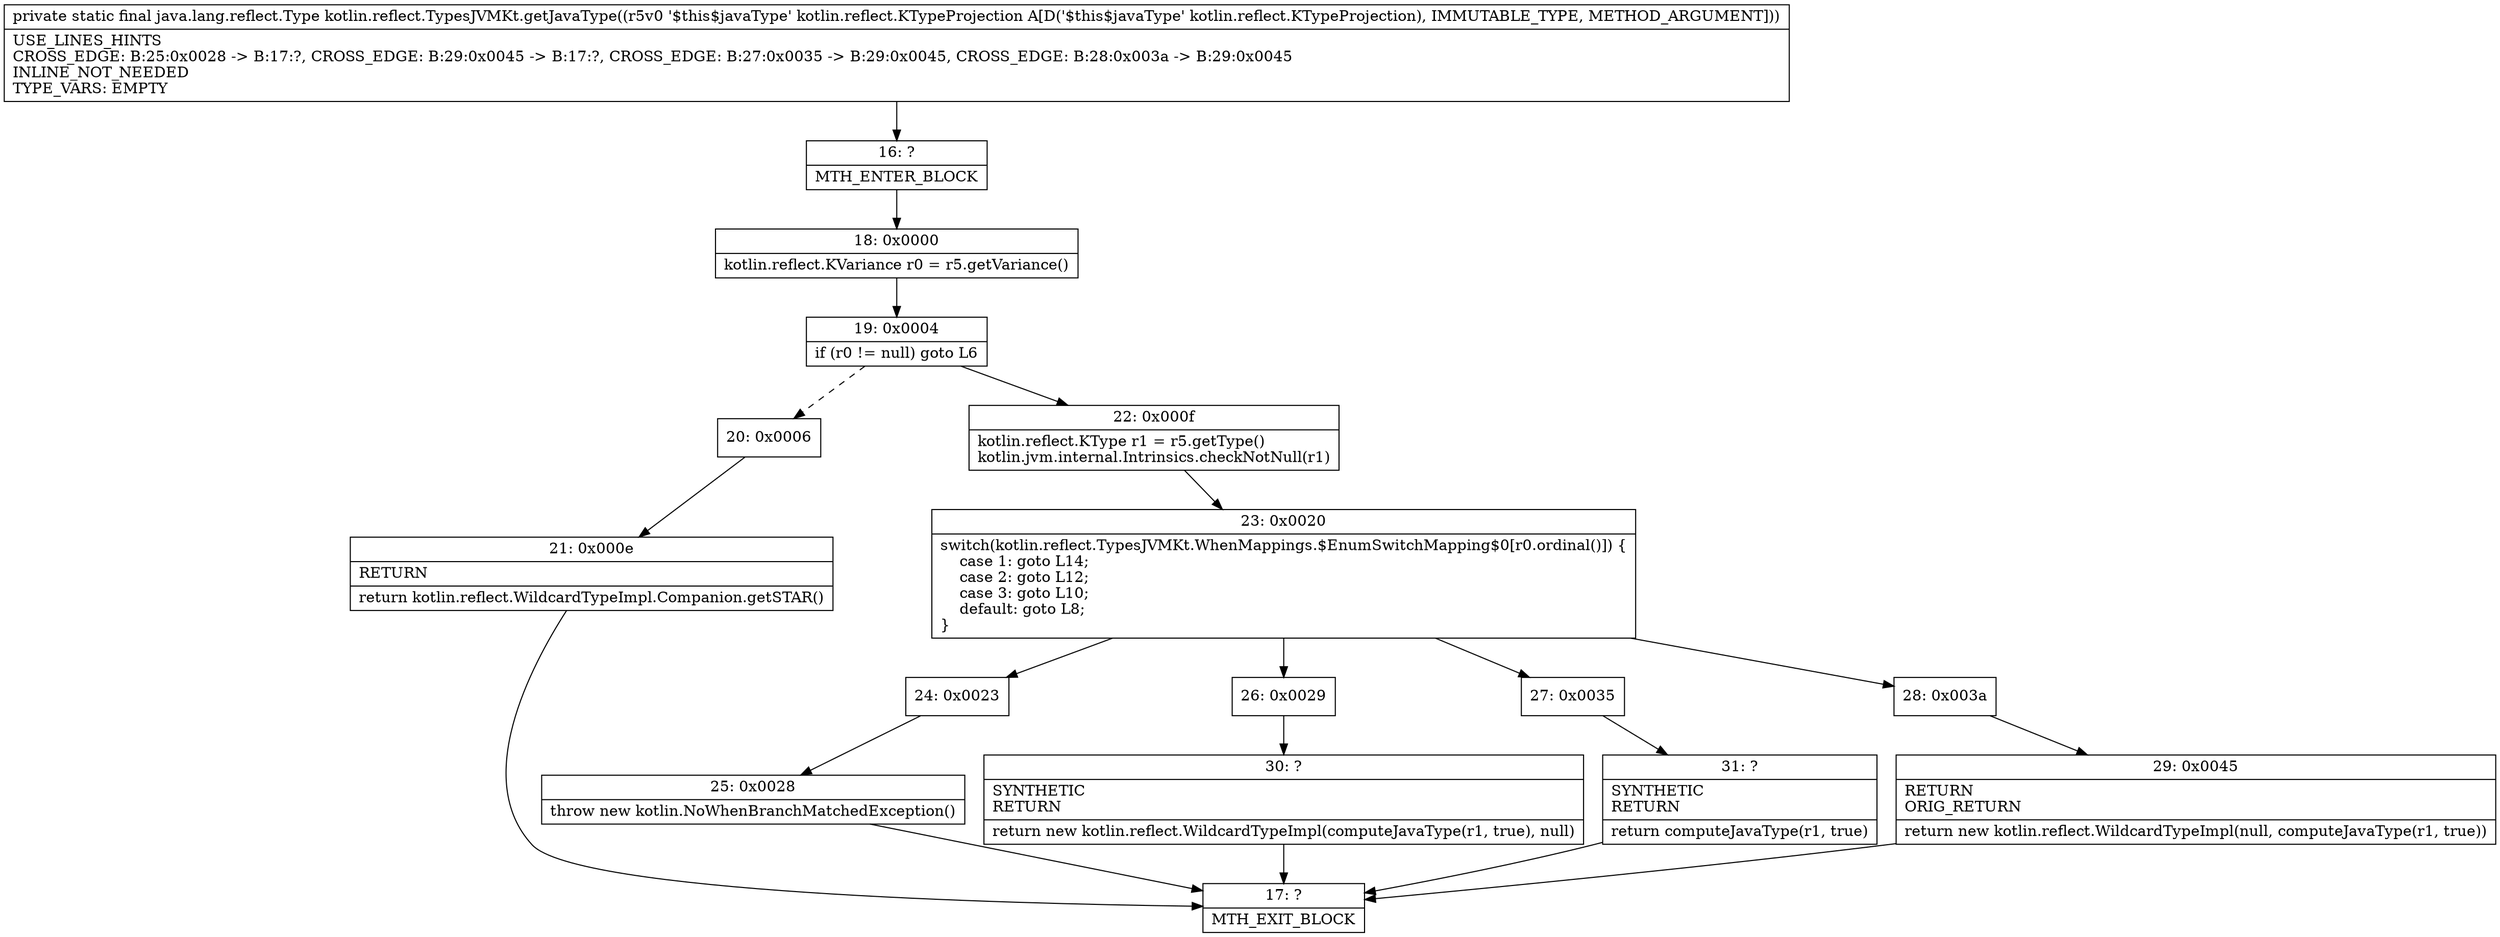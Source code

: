 digraph "CFG forkotlin.reflect.TypesJVMKt.getJavaType(Lkotlin\/reflect\/KTypeProjection;)Ljava\/lang\/reflect\/Type;" {
Node_16 [shape=record,label="{16\:\ ?|MTH_ENTER_BLOCK\l}"];
Node_18 [shape=record,label="{18\:\ 0x0000|kotlin.reflect.KVariance r0 = r5.getVariance()\l}"];
Node_19 [shape=record,label="{19\:\ 0x0004|if (r0 != null) goto L6\l}"];
Node_20 [shape=record,label="{20\:\ 0x0006}"];
Node_21 [shape=record,label="{21\:\ 0x000e|RETURN\l|return kotlin.reflect.WildcardTypeImpl.Companion.getSTAR()\l}"];
Node_17 [shape=record,label="{17\:\ ?|MTH_EXIT_BLOCK\l}"];
Node_22 [shape=record,label="{22\:\ 0x000f|kotlin.reflect.KType r1 = r5.getType()\lkotlin.jvm.internal.Intrinsics.checkNotNull(r1)\l}"];
Node_23 [shape=record,label="{23\:\ 0x0020|switch(kotlin.reflect.TypesJVMKt.WhenMappings.$EnumSwitchMapping$0[r0.ordinal()]) \{\l    case 1: goto L14;\l    case 2: goto L12;\l    case 3: goto L10;\l    default: goto L8;\l\}\l}"];
Node_24 [shape=record,label="{24\:\ 0x0023}"];
Node_25 [shape=record,label="{25\:\ 0x0028|throw new kotlin.NoWhenBranchMatchedException()\l}"];
Node_26 [shape=record,label="{26\:\ 0x0029}"];
Node_30 [shape=record,label="{30\:\ ?|SYNTHETIC\lRETURN\l|return new kotlin.reflect.WildcardTypeImpl(computeJavaType(r1, true), null)\l}"];
Node_27 [shape=record,label="{27\:\ 0x0035}"];
Node_31 [shape=record,label="{31\:\ ?|SYNTHETIC\lRETURN\l|return computeJavaType(r1, true)\l}"];
Node_28 [shape=record,label="{28\:\ 0x003a}"];
Node_29 [shape=record,label="{29\:\ 0x0045|RETURN\lORIG_RETURN\l|return new kotlin.reflect.WildcardTypeImpl(null, computeJavaType(r1, true))\l}"];
MethodNode[shape=record,label="{private static final java.lang.reflect.Type kotlin.reflect.TypesJVMKt.getJavaType((r5v0 '$this$javaType' kotlin.reflect.KTypeProjection A[D('$this$javaType' kotlin.reflect.KTypeProjection), IMMUTABLE_TYPE, METHOD_ARGUMENT]))  | USE_LINES_HINTS\lCROSS_EDGE: B:25:0x0028 \-\> B:17:?, CROSS_EDGE: B:29:0x0045 \-\> B:17:?, CROSS_EDGE: B:27:0x0035 \-\> B:29:0x0045, CROSS_EDGE: B:28:0x003a \-\> B:29:0x0045\lINLINE_NOT_NEEDED\lTYPE_VARS: EMPTY\l}"];
MethodNode -> Node_16;Node_16 -> Node_18;
Node_18 -> Node_19;
Node_19 -> Node_20[style=dashed];
Node_19 -> Node_22;
Node_20 -> Node_21;
Node_21 -> Node_17;
Node_22 -> Node_23;
Node_23 -> Node_24;
Node_23 -> Node_26;
Node_23 -> Node_27;
Node_23 -> Node_28;
Node_24 -> Node_25;
Node_25 -> Node_17;
Node_26 -> Node_30;
Node_30 -> Node_17;
Node_27 -> Node_31;
Node_31 -> Node_17;
Node_28 -> Node_29;
Node_29 -> Node_17;
}

